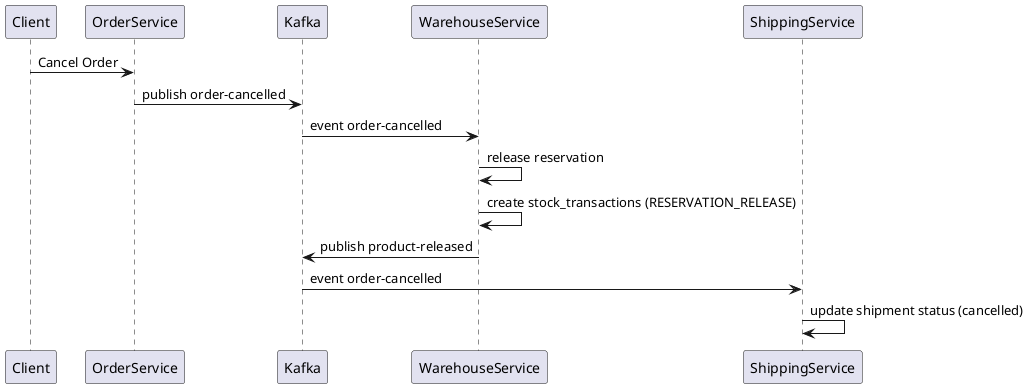 @startuml Cancel order
Client -> OrderService: Cancel Order
OrderService -> Kafka: publish order-cancelled

Kafka -> WarehouseService: event order-cancelled
WarehouseService -> WarehouseService: release reservation
WarehouseService -> WarehouseService: create stock_transactions (RESERVATION_RELEASE)
WarehouseService -> Kafka: publish product-released

Kafka -> ShippingService: event order-cancelled
ShippingService -> ShippingService: update shipment status (cancelled)
@enduml